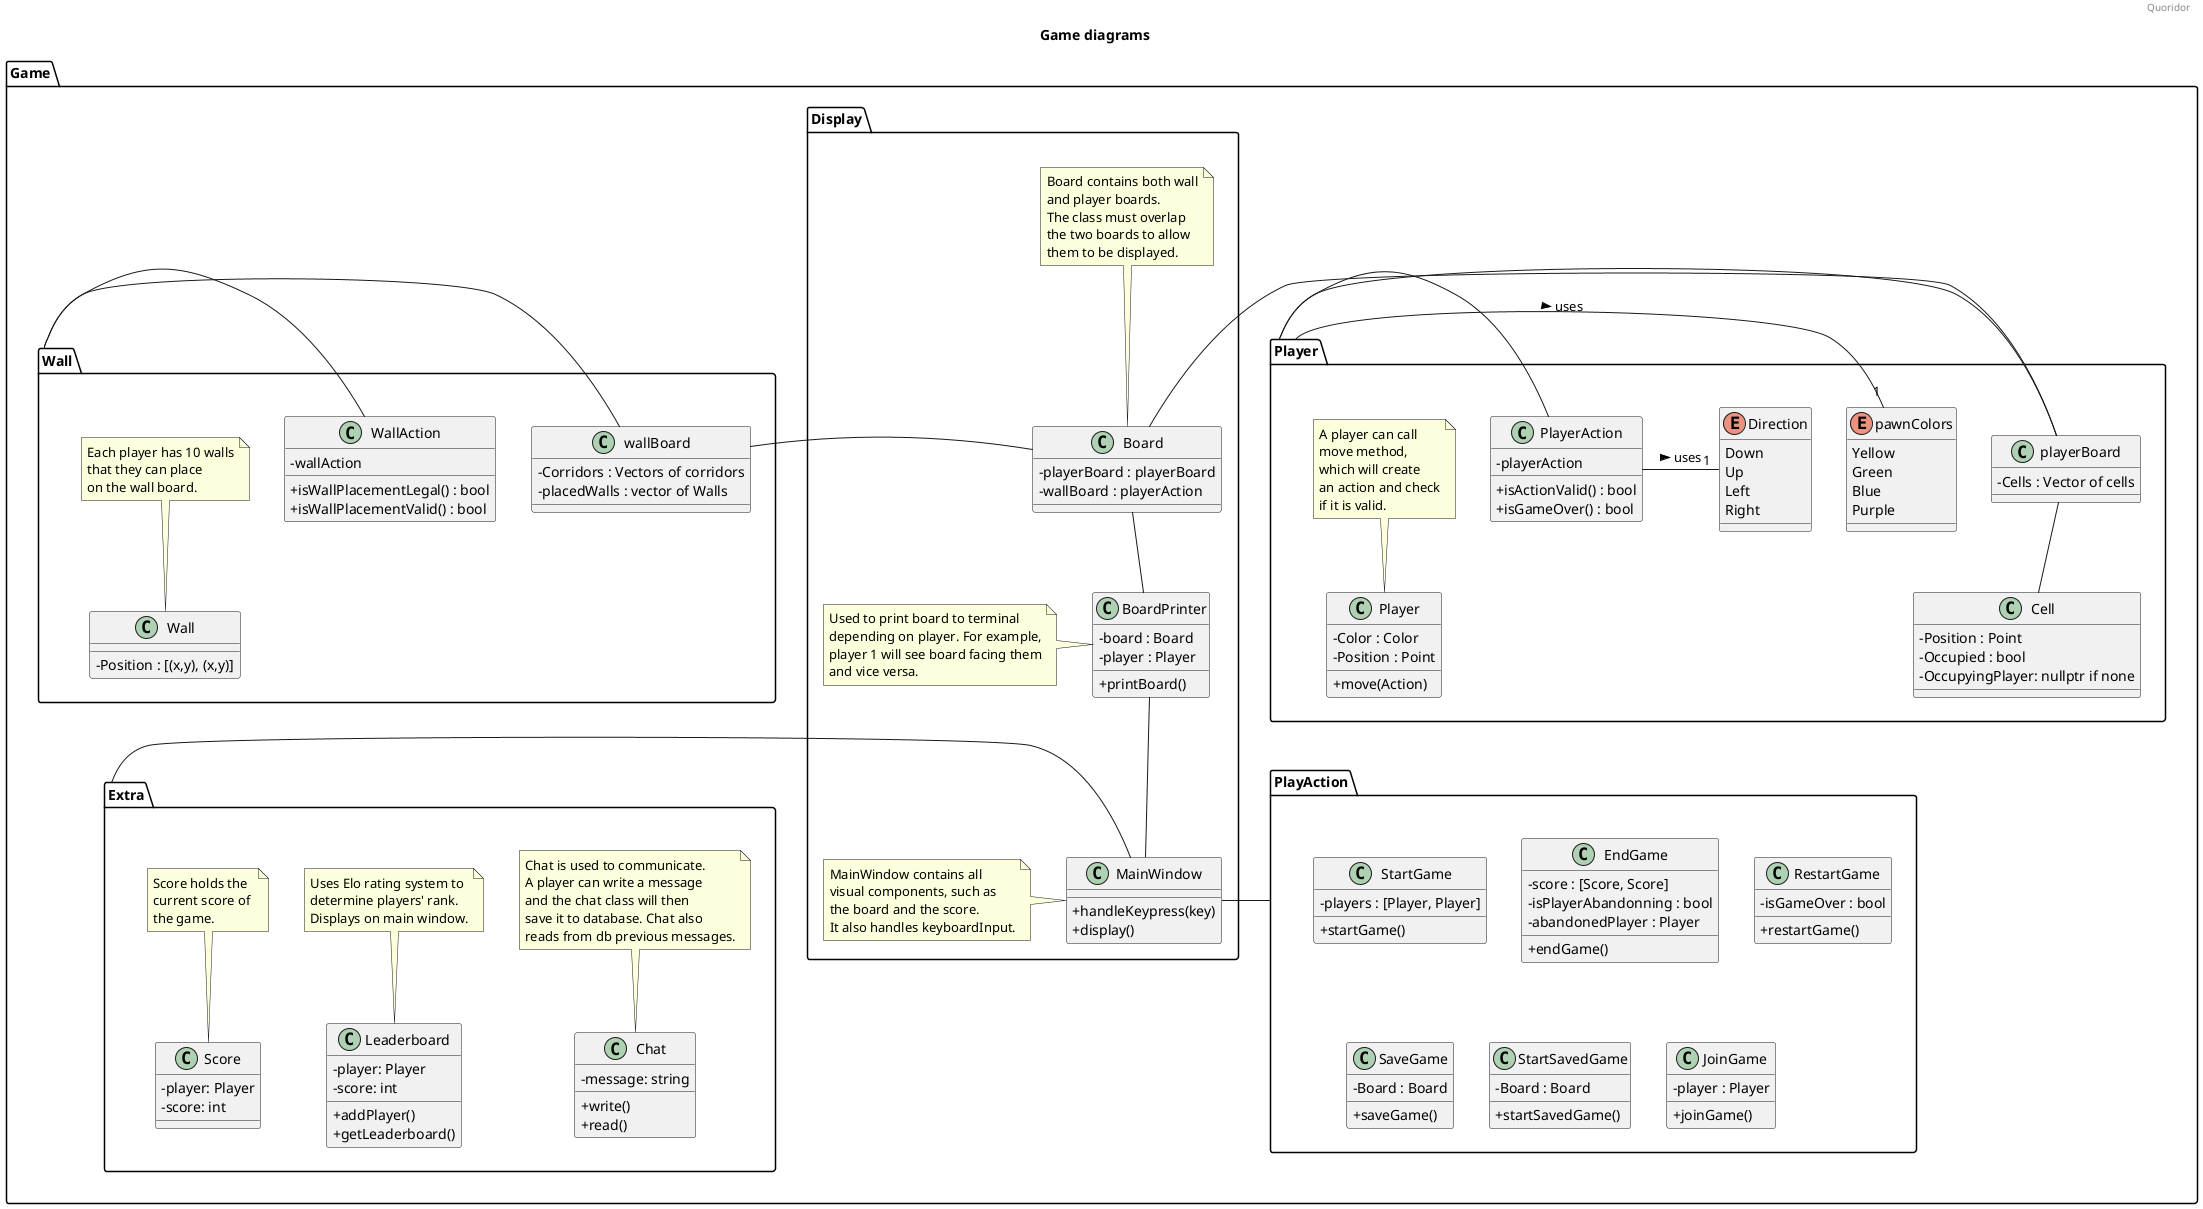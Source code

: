 @startuml GameDiagrams
skinparam classAttributeIconSize 0

header Quoridor
title Game diagrams

package Game {

package Player {
    enum pawnColors {
    'Fields
        Yellow
        Green
        Blue
        Purple
}


enum Direction {
    'Fields
        Down
        Up
        Left
        Right
}

class Player{
    'Fields
        - Color : Color
        - Position : Point
    'Methods
        + move(Action)
    
}

note top of Player
A player can call 
move method,
which will create
an action and check
if it is valid.
endnote

class PlayerAction  {
    'Fields
        - playerAction
    'Methods
        + isActionValid() : bool  
        + isGameOver() : bool
}

class Cell{
    'Fields
        - Position : Point
        - Occupied : bool
        - OccupyingPlayer: nullptr if none
}

class playerBoard {
    'Fields
        - Cells : Vector of cells   
} 

}

package PlayAction{

class StartGame{
    'Fields
        - players : [Player, Player]
    'Methods
        + startGame()
}


class EndGame{
    'Fields
        - score : [Score, Score]
        - isPlayerAbandonning : bool
        - abandonedPlayer : Player
    'Methods
        + endGame()

}

class RestartGame{
    'Fields
        - isGameOver : bool
    'Methods
        + restartGame()
}

class SaveGame{
    'Fields
        - Board : Board
    'Method
        + saveGame()
}

class StartSavedGame{
    'Fields
        - Board : Board
    'Method
        + startSavedGame()
}

class JoinGame{
    'Fields
        - player : Player
    'Methods
        + joinGame()
}
}


package "Display"{

    
class MainWindow {
    'Methods
        + handleKeypress(key)
        + display()
}

note left of MainWindow
MainWindow contains all 
visual components, such as 
the board and the score.
It also handles keyboardInput.
endnote

class Board{
    'Fields
        - playerBoard : playerBoard
        - wallBoard : playerAction
}


note top of Board
Board contains both wall
and player boards.
The class must overlap
the two boards to allow 
them to be displayed.
endnote

class BoardPrinter{
'Fields
    - board : Board
    - player : Player
'Methods
    + printBoard()
}

note left of BoardPrinter
Used to print board to terminal
depending on player. For example,
player 1 will see board facing them
and vice versa.
endnote

BoardPrinter -d- MainWindow
Board -d- BoardPrinter

}

package Wall{
    class Wall{
    'Fields
        - Position : [(x,y), (x,y)]
    'Methods
}
    class wallBoard {
    'Fields
        - Corridors : Vectors of corridors
        - placedWalls : vector of Walls
    }
    class WallAction {
    'Fields
        - wallAction
    'Methods
        + isWallPlacementLegal() : bool /' (inside board and on empty space) '/
        + isWallPlacementValid() : bool /' (all players can still get to other side)'/
}


note top of Wall
Each player has 10 walls
that they can place
on the wall board.
endnote

}


package Extra{
class Chat{
    'Fields
        - message: string
    'Methods
        + write()
        + read()
}

note top of Chat
Chat is used to communicate.
A player can write a message 
and the chat class will then 
save it to database. Chat also
reads from db previous messages.
endnote


class Leaderboard{
    'Fields
        - player: Player
        - score: int
    'Methods
        + addPlayer()
        + getLeaderboard()
}

note top of Leaderboard
Uses Elo rating system to
determine players' rank.
Displays on main window.
endnote

class Score{
    'Fields
        - player: Player
        - score: int
}

note top of Score
Score holds the 
current score of 
the game.
endnote


}



' class EloCalculator {
'     'Fields
'         - opponentsElo : vectors of int
'         - userWon : bool
'     'Methods 
'         +  << constructor >> EloCalculator(opponentsElo : vectors of int, userWon : bool)
'         + calculateElo() : int
' }



playerBoard -r- Board
wallBoard -l- Board
PlayAction -l- MainWindow
Extra -r- MainWindow
wallBoard  -l- Wall
Cell -u- playerBoard
Player -d- PlayerAction
Wall -l- WallAction
Player -l- playerBoard
Player -r- "1" pawnColors : > uses
PlayerAction - "1" Direction : > uses
}


@enduml